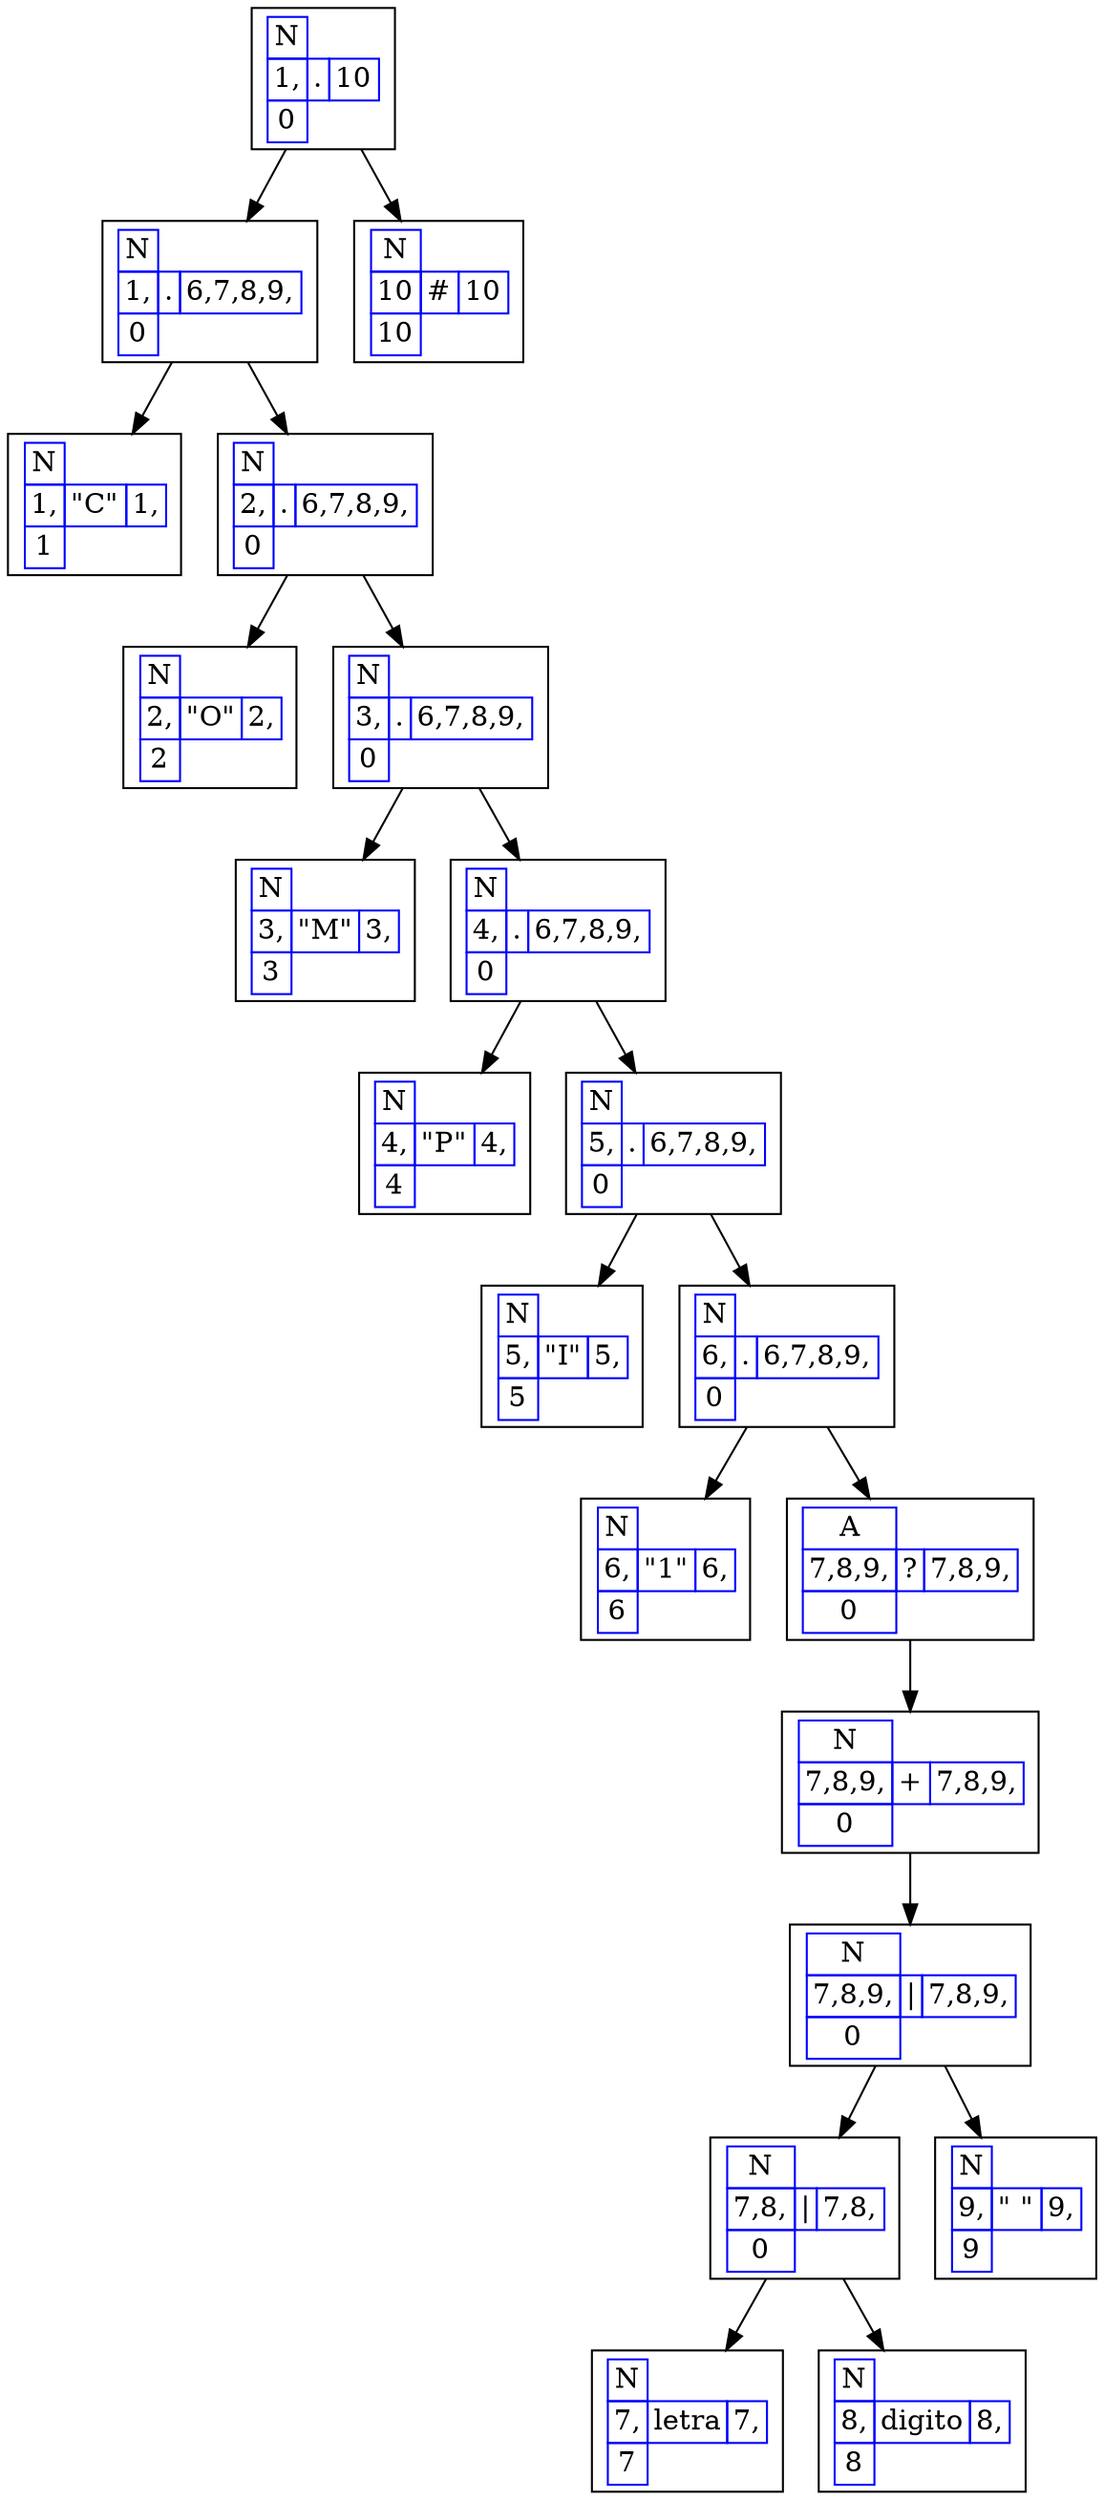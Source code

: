 digraph G{
rankdir=UD
node[shape=box]
concentrate=true
nodo21[label=<
<table border='0' cellborder='1' color='blue' cellspacing='0'>
<tr><td>N</td></tr>
<tr><td>1,</td><td>.</td><td>10</td></tr>
<tr><td>0</td></tr>
</table>
>];
nodo19[label=<
<table border='0' cellborder='1' color='blue' cellspacing='0'>
<tr><td>N</td></tr>
<tr><td>1,</td><td>.</td><td>6,7,8,9,</td></tr>
<tr><td>0</td></tr>
</table>
>];
nodo1[label=<
<table border='0' cellborder='1' color='blue' cellspacing='0'>
<tr><td>N</td></tr>
<tr><td>1,</td><td>"C"</td><td>1,</td></tr>
<tr><td>1</td></tr>
</table>
>];
nodo19->nodo1
nodo18[label=<
<table border='0' cellborder='1' color='blue' cellspacing='0'>
<tr><td>N</td></tr>
<tr><td>2,</td><td>.</td><td>6,7,8,9,</td></tr>
<tr><td>0</td></tr>
</table>
>];
nodo2[label=<
<table border='0' cellborder='1' color='blue' cellspacing='0'>
<tr><td>N</td></tr>
<tr><td>2,</td><td>"O"</td><td>2,</td></tr>
<tr><td>2</td></tr>
</table>
>];
nodo18->nodo2
nodo17[label=<
<table border='0' cellborder='1' color='blue' cellspacing='0'>
<tr><td>N</td></tr>
<tr><td>3,</td><td>.</td><td>6,7,8,9,</td></tr>
<tr><td>0</td></tr>
</table>
>];
nodo3[label=<
<table border='0' cellborder='1' color='blue' cellspacing='0'>
<tr><td>N</td></tr>
<tr><td>3,</td><td>"M"</td><td>3,</td></tr>
<tr><td>3</td></tr>
</table>
>];
nodo17->nodo3
nodo16[label=<
<table border='0' cellborder='1' color='blue' cellspacing='0'>
<tr><td>N</td></tr>
<tr><td>4,</td><td>.</td><td>6,7,8,9,</td></tr>
<tr><td>0</td></tr>
</table>
>];
nodo4[label=<
<table border='0' cellborder='1' color='blue' cellspacing='0'>
<tr><td>N</td></tr>
<tr><td>4,</td><td>"P"</td><td>4,</td></tr>
<tr><td>4</td></tr>
</table>
>];
nodo16->nodo4
nodo15[label=<
<table border='0' cellborder='1' color='blue' cellspacing='0'>
<tr><td>N</td></tr>
<tr><td>5,</td><td>.</td><td>6,7,8,9,</td></tr>
<tr><td>0</td></tr>
</table>
>];
nodo5[label=<
<table border='0' cellborder='1' color='blue' cellspacing='0'>
<tr><td>N</td></tr>
<tr><td>5,</td><td>"I"</td><td>5,</td></tr>
<tr><td>5</td></tr>
</table>
>];
nodo15->nodo5
nodo14[label=<
<table border='0' cellborder='1' color='blue' cellspacing='0'>
<tr><td>N</td></tr>
<tr><td>6,</td><td>.</td><td>6,7,8,9,</td></tr>
<tr><td>0</td></tr>
</table>
>];
nodo6[label=<
<table border='0' cellborder='1' color='blue' cellspacing='0'>
<tr><td>N</td></tr>
<tr><td>6,</td><td>"1"</td><td>6,</td></tr>
<tr><td>6</td></tr>
</table>
>];
nodo14->nodo6
nodo13[label=<
<table border='0' cellborder='1' color='blue' cellspacing='0'>
<tr><td>A</td></tr>
<tr><td>7,8,9,</td><td>?</td><td>7,8,9,</td></tr>
<tr><td>0</td></tr>
</table>
>];
nodo12[label=<
<table border='0' cellborder='1' color='blue' cellspacing='0'>
<tr><td>N</td></tr>
<tr><td>7,8,9,</td><td>+</td><td>7,8,9,</td></tr>
<tr><td>0</td></tr>
</table>
>];
nodo11[label=<
<table border='0' cellborder='1' color='blue' cellspacing='0'>
<tr><td>N</td></tr>
<tr><td>7,8,9,</td><td>|</td><td>7,8,9,</td></tr>
<tr><td>0</td></tr>
</table>
>];
nodo9[label=<
<table border='0' cellborder='1' color='blue' cellspacing='0'>
<tr><td>N</td></tr>
<tr><td>7,8,</td><td>|</td><td>7,8,</td></tr>
<tr><td>0</td></tr>
</table>
>];
nodo7[label=<
<table border='0' cellborder='1' color='blue' cellspacing='0'>
<tr><td>N</td></tr>
<tr><td>7,</td><td>letra</td><td>7,</td></tr>
<tr><td>7</td></tr>
</table>
>];
nodo9->nodo7
nodo8[label=<
<table border='0' cellborder='1' color='blue' cellspacing='0'>
<tr><td>N</td></tr>
<tr><td>8,</td><td>digito</td><td>8,</td></tr>
<tr><td>8</td></tr>
</table>
>];
nodo9->nodo8
nodo11->nodo9
nodo10[label=<
<table border='0' cellborder='1' color='blue' cellspacing='0'>
<tr><td>N</td></tr>
<tr><td>9,</td><td>" "</td><td>9,</td></tr>
<tr><td>9</td></tr>
</table>
>];
nodo11->nodo10
nodo12->nodo11
nodo13->nodo12
nodo14->nodo13
nodo15->nodo14
nodo16->nodo15
nodo17->nodo16
nodo18->nodo17
nodo19->nodo18
nodo21->nodo19
nodo20[label=<
<table border='0' cellborder='1' color='blue' cellspacing='0'>
<tr><td>N</td></tr>
<tr><td>10</td><td>#</td><td>10</td></tr>
<tr><td>10</td></tr>
</table>
>];
nodo21->nodo20

}
